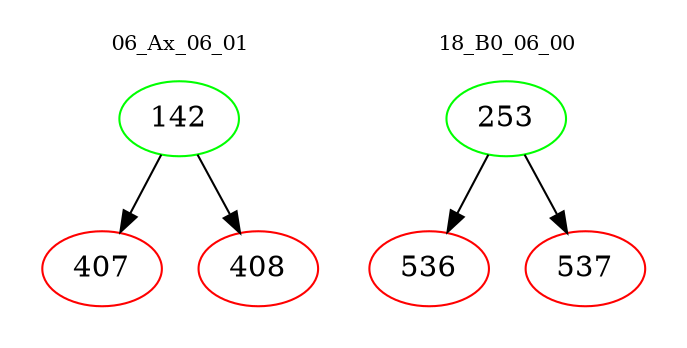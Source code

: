 digraph{
subgraph cluster_0 {
color = white
label = "06_Ax_06_01";
fontsize=10;
T0_142 [label="142", color="green"]
T0_142 -> T0_407 [color="black"]
T0_407 [label="407", color="red"]
T0_142 -> T0_408 [color="black"]
T0_408 [label="408", color="red"]
}
subgraph cluster_1 {
color = white
label = "18_B0_06_00";
fontsize=10;
T1_253 [label="253", color="green"]
T1_253 -> T1_536 [color="black"]
T1_536 [label="536", color="red"]
T1_253 -> T1_537 [color="black"]
T1_537 [label="537", color="red"]
}
}
